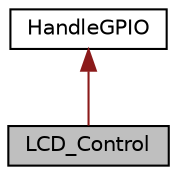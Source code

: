 digraph "LCD_Control"
{
 // LATEX_PDF_SIZE
  edge [fontname="Helvetica",fontsize="10",labelfontname="Helvetica",labelfontsize="10"];
  node [fontname="Helvetica",fontsize="10",shape=record];
  Node1 [label="LCD_Control",height=0.2,width=0.4,color="black", fillcolor="grey75", style="filled", fontcolor="black",tooltip=" "];
  Node2 -> Node1 [dir="back",color="firebrick4",fontsize="10",style="solid"];
  Node2 [label="HandleGPIO",height=0.2,width=0.4,color="black", fillcolor="white", style="filled",URL="$de/d52/class_handle_g_p_i_o.html",tooltip=" "];
}
